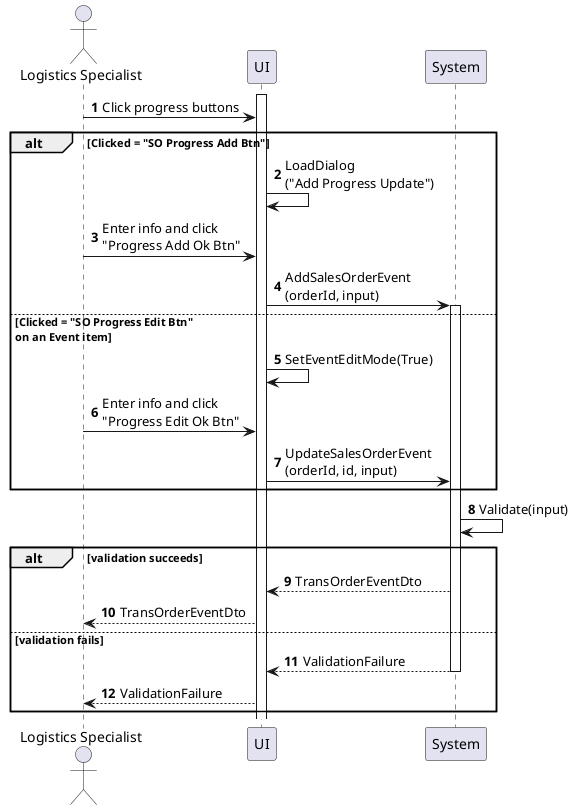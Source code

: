 @startuml sales-order-update-progress
autonumber

actor "Logistics Specialist" as a
participant UI as f
participant System as b

activate f
a -> f : Click progress buttons

alt Clicked = "SO Progress Add Btn"
    f -> f : LoadDialog\n("Add Progress Update")
    a -> f : Enter info and click\n"Progress Add Ok Btn"
    f -> b : AddSalesOrderEvent\n(orderId, input)
    activate b
else Clicked = "SO Progress Edit Btn"\non an Event item
    f -> f : SetEventEditMode(True)
    a -> f : Enter info and click\n"Progress Edit Ok Btn"
    f -> b : UpdateSalesOrderEvent\n(orderId, id, input)
end

activate b
b -> b : Validate(input)

alt validation succeeds
    b --> f : TransOrderEventDto
    f --> a : TransOrderEventDto
else validation fails
    return ValidationFailure
    f --> a : ValidationFailure
end
@enduml